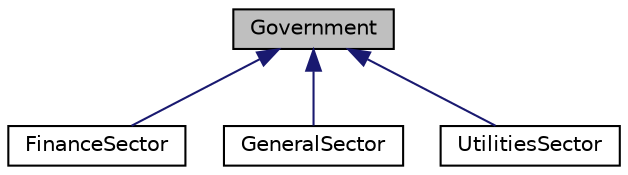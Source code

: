 digraph "Government"
{
 // LATEX_PDF_SIZE
  edge [fontname="Helvetica",fontsize="10",labelfontname="Helvetica",labelfontsize="10"];
  node [fontname="Helvetica",fontsize="10",shape=record];
  Node1 [label="Government",height=0.2,width=0.4,color="black", fillcolor="grey75", style="filled", fontcolor="black",tooltip="Base class for government sectors implementing Observer pattern for citizen notifications."];
  Node1 -> Node2 [dir="back",color="midnightblue",fontsize="10",style="solid",fontname="Helvetica"];
  Node2 [label="FinanceSector",height=0.2,width=0.4,color="black", fillcolor="white", style="filled",URL="$classFinanceSector.html",tooltip="Handles finance-related aspects of government operations."];
  Node1 -> Node3 [dir="back",color="midnightblue",fontsize="10",style="solid",fontname="Helvetica"];
  Node3 [label="GeneralSector",height=0.2,width=0.4,color="black", fillcolor="white", style="filled",URL="$classGeneralSector.html",tooltip="Handles general aspects of government operations."];
  Node1 -> Node4 [dir="back",color="midnightblue",fontsize="10",style="solid",fontname="Helvetica"];
  Node4 [label="UtilitiesSector",height=0.2,width=0.4,color="black", fillcolor="white", style="filled",URL="$classUtilitiesSector.html",tooltip="Handles utility-related aspects of government operations."];
}
